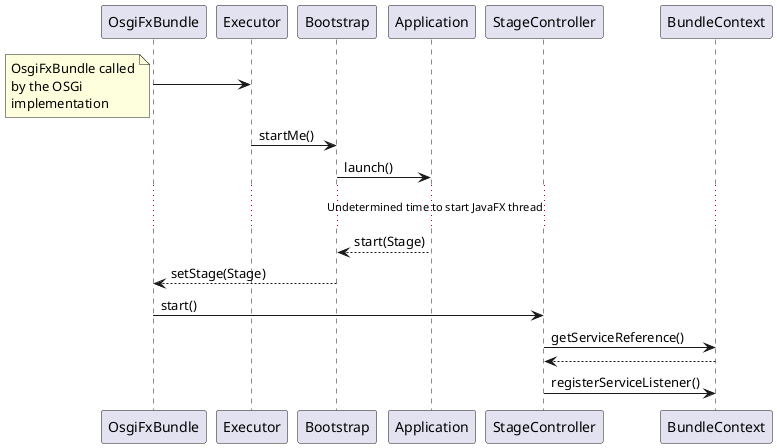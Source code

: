 @startuml
OsgiFxBundle -> Executor
note left
OsgiFxBundle called
by the OSGi
implementation
end note
Executor -> Bootstrap : startMe()
Bootstrap -> Application : launch()
...Undetermined time to start JavaFX thread...
Bootstrap <-- Application : start(Stage)
OsgiFxBundle <-- Bootstrap : setStage(Stage)
OsgiFxBundle -> StageController : start()
StageController -> BundleContext : getServiceReference()
StageController <-- BundleContext
StageController -> BundleContext : registerServiceListener()
@enduml
